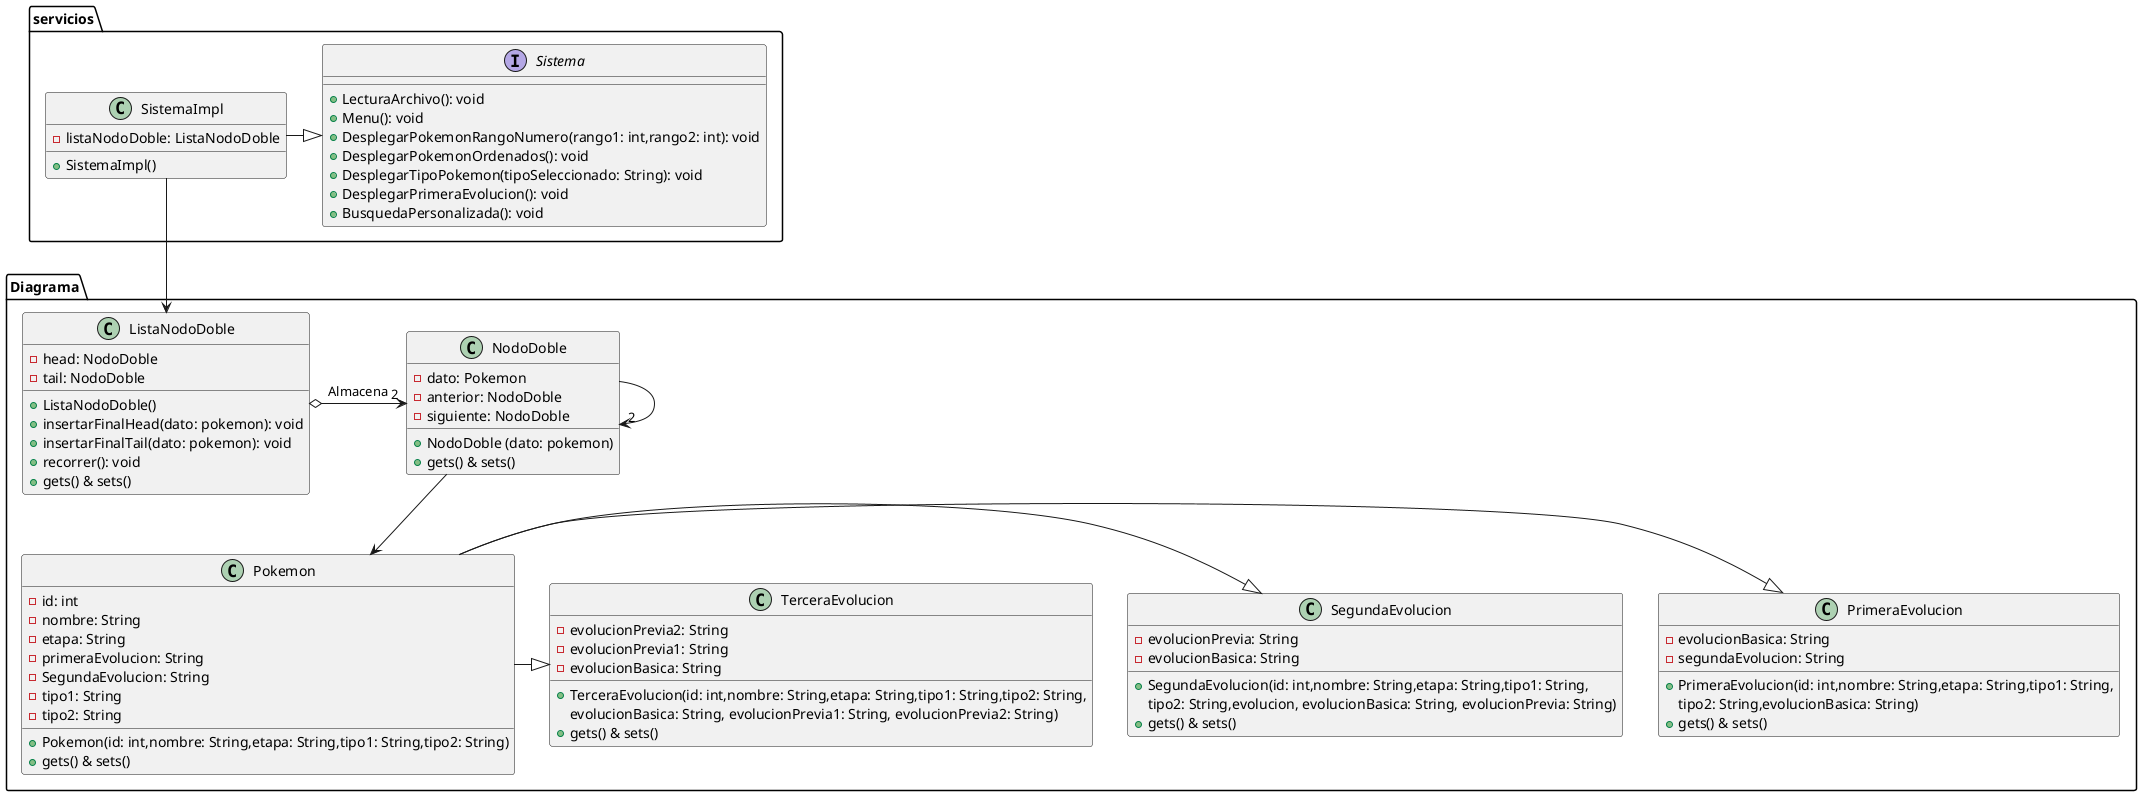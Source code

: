 @startuml

package Diagrama {

class Pokemon {
-id: int
-nombre: String
-etapa: String
-primeraEvolucion: String
-SegundaEvolucion: String
-tipo1: String
-tipo2: String
+Pokemon(id: int,nombre: String,etapa: String,tipo1: String,tipo2: String)
+gets() & sets()
}
Pokemon -down|> PrimeraEvolucion
Pokemon -down|> SegundaEvolucion
Pokemon -down|> TerceraEvolucion

class PrimeraEvolucion {
-evolucionBasica: String
-segundaEvolucion: String
+PrimeraEvolucion(id: int,nombre: String,etapa: String,tipo1: String,
tipo2: String,evolucionBasica: String)
+gets() & sets()
}

class SegundaEvolucion {
-evolucionPrevia: String
-evolucionBasica: String
+SegundaEvolucion(id: int,nombre: String,etapa: String,tipo1: String,
tipo2: String,evolucion, evolucionBasica: String, evolucionPrevia: String)
+gets() & sets()
}

class TerceraEvolucion {
-evolucionPrevia2: String
-evolucionPrevia1: String
-evolucionBasica: String
+TerceraEvolucion(id: int,nombre: String,etapa: String,tipo1: String,tipo2: String,
evolucionBasica: String, evolucionPrevia1: String, evolucionPrevia2: String)
+gets() & sets()
}

class NodoDoble {
-dato: Pokemon
-anterior: NodoDoble
-siguiente: NodoDoble
+NodoDoble (dato: pokemon)
+gets() & sets()
}
NodoDoble -down>"2" NodoDoble
NodoDoble -down-> Pokemon

class ListaNodoDoble {
-head: NodoDoble
-tail: NodoDoble
+ListaNodoDoble()
+insertarFinalHead(dato: pokemon): void
+insertarFinalTail(dato: pokemon): void
+recorrer(): void
+gets() & sets()
}
ListaNodoDoble o->"2" NodoDoble : Almacena
}

package servicios {

interface Sistema {
+LecturaArchivo(): void
+Menu(): void
+DesplegarPokemonRangoNumero(rango1: int,rango2: int): void
+DesplegarPokemonOrdenados(): void
+DesplegarTipoPokemon(tipoSeleccionado: String): void
+DesplegarPrimeraEvolucion(): void
+BusquedaPersonalizada(): void
}

class SistemaImpl {
-listaNodoDoble: ListaNodoDoble
+SistemaImpl()
}
SistemaImpl -|> Sistema
SistemaImpl --> ListaNodoDoble
}
@enduml